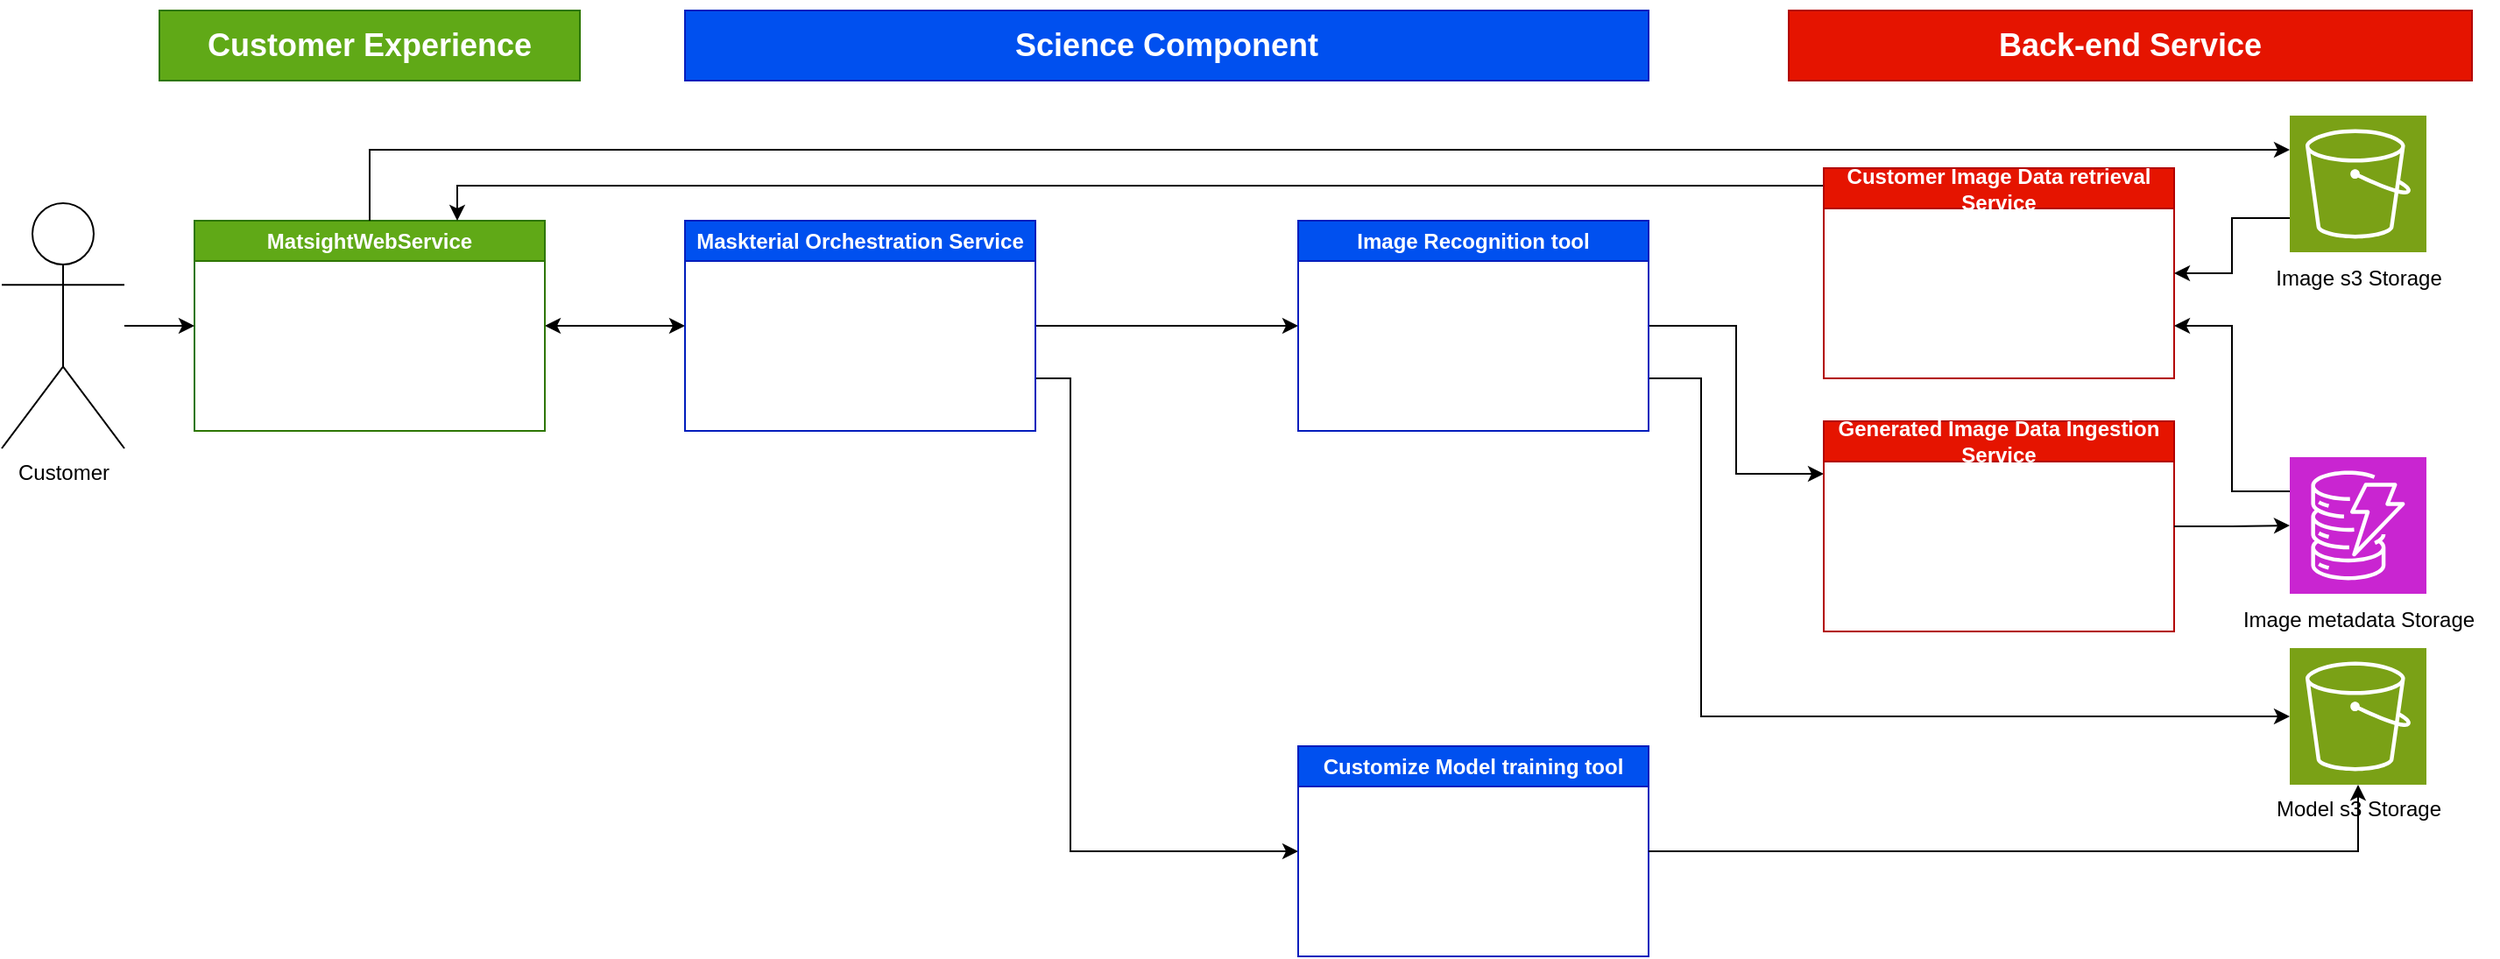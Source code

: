 <mxfile version="28.2.5">
  <diagram name="Page-1" id="Vcua6Rc5J-iPZv14STVX">
    <mxGraphModel dx="1489" dy="890" grid="1" gridSize="10" guides="1" tooltips="1" connect="1" arrows="1" fold="1" page="1" pageScale="1" pageWidth="850" pageHeight="1100" math="0" shadow="0">
      <root>
        <mxCell id="0" />
        <mxCell id="1" parent="0" />
        <mxCell id="3seYOCBi4NxFj6OGOT-N-1" value="&lt;h2&gt;Customer Experience&lt;/h2&gt;" style="rounded=0;whiteSpace=wrap;html=1;fillColor=#60a917;fontColor=#ffffff;strokeColor=#2D7600;" parent="1" vertex="1">
          <mxGeometry x="120" y="40" width="240" height="40" as="geometry" />
        </mxCell>
        <mxCell id="3seYOCBi4NxFj6OGOT-N-2" value="&lt;h2&gt;Science Component&lt;/h2&gt;" style="rounded=0;whiteSpace=wrap;html=1;fillColor=#0050ef;fontColor=#ffffff;strokeColor=#001DBC;" parent="1" vertex="1">
          <mxGeometry x="420" y="40" width="550" height="40" as="geometry" />
        </mxCell>
        <mxCell id="3seYOCBi4NxFj6OGOT-N-3" value="&lt;h2&gt;Back-end Service&lt;/h2&gt;" style="rounded=0;whiteSpace=wrap;html=1;fillColor=#e51400;fontColor=#ffffff;strokeColor=#B20000;" parent="1" vertex="1">
          <mxGeometry x="1050" y="40" width="390" height="40" as="geometry" />
        </mxCell>
        <mxCell id="3seYOCBi4NxFj6OGOT-N-13" style="edgeStyle=orthogonalEdgeStyle;rounded=0;orthogonalLoop=1;jettySize=auto;html=1;exitX=1;exitY=0.5;exitDx=0;exitDy=0;entryX=0;entryY=0.5;entryDx=0;entryDy=0;startArrow=classic;startFill=1;" parent="1" source="3seYOCBi4NxFj6OGOT-N-4" target="3seYOCBi4NxFj6OGOT-N-8" edge="1">
          <mxGeometry relative="1" as="geometry" />
        </mxCell>
        <mxCell id="3seYOCBi4NxFj6OGOT-N-4" value="MatsightWebService" style="swimlane;whiteSpace=wrap;html=1;fillColor=#60a917;fontColor=#ffffff;strokeColor=#2D7600;" parent="1" vertex="1">
          <mxGeometry x="140" y="160" width="200" height="120" as="geometry" />
        </mxCell>
        <mxCell id="3seYOCBi4NxFj6OGOT-N-5" value="Customer" style="shape=umlActor;verticalLabelPosition=bottom;verticalAlign=top;html=1;outlineConnect=0;" parent="1" vertex="1">
          <mxGeometry x="30" y="150" width="70" height="140" as="geometry" />
        </mxCell>
        <mxCell id="3seYOCBi4NxFj6OGOT-N-7" value="" style="endArrow=classic;html=1;rounded=0;" parent="1" source="3seYOCBi4NxFj6OGOT-N-5" edge="1">
          <mxGeometry width="50" height="50" relative="1" as="geometry">
            <mxPoint x="190" y="270" as="sourcePoint" />
            <mxPoint x="140" y="220" as="targetPoint" />
          </mxGeometry>
        </mxCell>
        <mxCell id="0o8cdqgY5YgpRhQncyFw-10" style="edgeStyle=orthogonalEdgeStyle;rounded=0;orthogonalLoop=1;jettySize=auto;html=1;exitX=1;exitY=0.5;exitDx=0;exitDy=0;entryX=0;entryY=0.5;entryDx=0;entryDy=0;" parent="1" source="3seYOCBi4NxFj6OGOT-N-8" target="0o8cdqgY5YgpRhQncyFw-9" edge="1">
          <mxGeometry relative="1" as="geometry" />
        </mxCell>
        <mxCell id="0o8cdqgY5YgpRhQncyFw-11" style="edgeStyle=orthogonalEdgeStyle;rounded=0;orthogonalLoop=1;jettySize=auto;html=1;exitX=1;exitY=0.75;exitDx=0;exitDy=0;entryX=0;entryY=0.5;entryDx=0;entryDy=0;" parent="1" source="3seYOCBi4NxFj6OGOT-N-8" target="0o8cdqgY5YgpRhQncyFw-3" edge="1">
          <mxGeometry relative="1" as="geometry">
            <Array as="points">
              <mxPoint x="640" y="250" />
              <mxPoint x="640" y="520" />
            </Array>
          </mxGeometry>
        </mxCell>
        <mxCell id="3seYOCBi4NxFj6OGOT-N-8" value="Maskterial Orchestration Service" style="swimlane;whiteSpace=wrap;html=1;fillColor=#0050ef;fontColor=#ffffff;strokeColor=#001DBC;startSize=23;" parent="1" vertex="1">
          <mxGeometry x="420" y="160" width="200" height="120" as="geometry" />
        </mxCell>
        <mxCell id="0o8cdqgY5YgpRhQncyFw-3" value="Customize Model training tool" style="swimlane;whiteSpace=wrap;html=1;fillColor=#0050ef;fontColor=#ffffff;strokeColor=#001DBC;startSize=23;" parent="1" vertex="1">
          <mxGeometry x="770" y="460" width="200" height="120" as="geometry" />
        </mxCell>
        <mxCell id="0o8cdqgY5YgpRhQncyFw-35" style="edgeStyle=orthogonalEdgeStyle;rounded=0;orthogonalLoop=1;jettySize=auto;html=1;exitX=1;exitY=0.5;exitDx=0;exitDy=0;entryX=0;entryY=0.25;entryDx=0;entryDy=0;" parent="1" source="0o8cdqgY5YgpRhQncyFw-9" target="0o8cdqgY5YgpRhQncyFw-32" edge="1">
          <mxGeometry relative="1" as="geometry" />
        </mxCell>
        <mxCell id="ZzSyuoub1zW0t6XIwoS4-8" style="edgeStyle=orthogonalEdgeStyle;rounded=0;orthogonalLoop=1;jettySize=auto;html=1;exitX=1;exitY=0.75;exitDx=0;exitDy=0;entryX=0;entryY=0.5;entryDx=0;entryDy=0;entryPerimeter=0;" edge="1" parent="1" source="0o8cdqgY5YgpRhQncyFw-9" target="0o8cdqgY5YgpRhQncyFw-16">
          <mxGeometry relative="1" as="geometry">
            <mxPoint x="1070" y="480" as="targetPoint" />
            <Array as="points">
              <mxPoint x="1000" y="250" />
              <mxPoint x="1000" y="443" />
            </Array>
          </mxGeometry>
        </mxCell>
        <mxCell id="0o8cdqgY5YgpRhQncyFw-9" value="Image Recognition tool" style="swimlane;whiteSpace=wrap;html=1;fillColor=#0050ef;fontColor=#ffffff;strokeColor=#001DBC;startSize=23;" parent="1" vertex="1">
          <mxGeometry x="770" y="160" width="200" height="120" as="geometry" />
        </mxCell>
        <mxCell id="0o8cdqgY5YgpRhQncyFw-18" value="" style="group" parent="1" vertex="1" connectable="0">
          <mxGeometry x="1325" y="404.0" width="110" height="107" as="geometry" />
        </mxCell>
        <mxCell id="0o8cdqgY5YgpRhQncyFw-16" value="" style="sketch=0;points=[[0,0,0],[0.25,0,0],[0.5,0,0],[0.75,0,0],[1,0,0],[0,1,0],[0.25,1,0],[0.5,1,0],[0.75,1,0],[1,1,0],[0,0.25,0],[0,0.5,0],[0,0.75,0],[1,0.25,0],[1,0.5,0],[1,0.75,0]];outlineConnect=0;fontColor=#232F3E;fillColor=#7AA116;strokeColor=#ffffff;dashed=0;verticalLabelPosition=bottom;verticalAlign=top;align=center;html=1;fontSize=12;fontStyle=0;aspect=fixed;shape=mxgraph.aws4.resourceIcon;resIcon=mxgraph.aws4.s3;" parent="0o8cdqgY5YgpRhQncyFw-18" vertex="1">
          <mxGeometry x="11" width="78" height="78" as="geometry" />
        </mxCell>
        <mxCell id="0o8cdqgY5YgpRhQncyFw-17" value="Model s3 Storage" style="text;html=1;align=center;verticalAlign=middle;resizable=0;points=[];autosize=1;strokeColor=none;fillColor=none;" parent="0o8cdqgY5YgpRhQncyFw-18" vertex="1">
          <mxGeometry x="-10" y="77" width="120" height="30" as="geometry" />
        </mxCell>
        <mxCell id="0o8cdqgY5YgpRhQncyFw-21" value="" style="group" parent="1" vertex="1" connectable="0">
          <mxGeometry x="1325" y="100" width="110" height="108.0" as="geometry" />
        </mxCell>
        <mxCell id="0o8cdqgY5YgpRhQncyFw-22" value="" style="sketch=0;points=[[0,0,0],[0.25,0,0],[0.5,0,0],[0.75,0,0],[1,0,0],[0,1,0],[0.25,1,0],[0.5,1,0],[0.75,1,0],[1,1,0],[0,0.25,0],[0,0.5,0],[0,0.75,0],[1,0.25,0],[1,0.5,0],[1,0.75,0]];outlineConnect=0;fontColor=#232F3E;fillColor=#7AA116;strokeColor=#ffffff;dashed=0;verticalLabelPosition=bottom;verticalAlign=top;align=center;html=1;fontSize=12;fontStyle=0;aspect=fixed;shape=mxgraph.aws4.resourceIcon;resIcon=mxgraph.aws4.s3;" parent="0o8cdqgY5YgpRhQncyFw-21" vertex="1">
          <mxGeometry x="11" width="78" height="78" as="geometry" />
        </mxCell>
        <mxCell id="0o8cdqgY5YgpRhQncyFw-23" value="Image s3 Storage" style="text;html=1;align=center;verticalAlign=middle;resizable=0;points=[];autosize=1;strokeColor=none;fillColor=none;" parent="0o8cdqgY5YgpRhQncyFw-21" vertex="1">
          <mxGeometry x="-10" y="78.0" width="120" height="30" as="geometry" />
        </mxCell>
        <mxCell id="0o8cdqgY5YgpRhQncyFw-30" value="" style="group" parent="1" vertex="1" connectable="0">
          <mxGeometry x="1325" y="295" width="130" height="108" as="geometry" />
        </mxCell>
        <mxCell id="0o8cdqgY5YgpRhQncyFw-28" value="" style="sketch=0;points=[[0,0,0],[0.25,0,0],[0.5,0,0],[0.75,0,0],[1,0,0],[0,1,0],[0.25,1,0],[0.5,1,0],[0.75,1,0],[1,1,0],[0,0.25,0],[0,0.5,0],[0,0.75,0],[1,0.25,0],[1,0.5,0],[1,0.75,0]];outlineConnect=0;fontColor=#232F3E;fillColor=#C925D1;strokeColor=#ffffff;dashed=0;verticalLabelPosition=bottom;verticalAlign=top;align=center;html=1;fontSize=12;fontStyle=0;aspect=fixed;shape=mxgraph.aws4.resourceIcon;resIcon=mxgraph.aws4.dynamodb;" parent="0o8cdqgY5YgpRhQncyFw-30" vertex="1">
          <mxGeometry x="11" width="78" height="78" as="geometry" />
        </mxCell>
        <mxCell id="0o8cdqgY5YgpRhQncyFw-29" value="Image metadata Storage" style="text;html=1;align=center;verticalAlign=middle;resizable=0;points=[];autosize=1;strokeColor=none;fillColor=none;" parent="0o8cdqgY5YgpRhQncyFw-30" vertex="1">
          <mxGeometry x="-30" y="78" width="160" height="30" as="geometry" />
        </mxCell>
        <mxCell id="0o8cdqgY5YgpRhQncyFw-32" value="Generated Image Data Ingestion Service" style="swimlane;whiteSpace=wrap;html=1;fillColor=#e51400;fontColor=#ffffff;strokeColor=#B20000;" parent="1" vertex="1">
          <mxGeometry x="1070" y="274.5" width="200" height="120" as="geometry" />
        </mxCell>
        <mxCell id="0o8cdqgY5YgpRhQncyFw-37" style="edgeStyle=orthogonalEdgeStyle;rounded=0;orthogonalLoop=1;jettySize=auto;html=1;exitX=1;exitY=0.5;exitDx=0;exitDy=0;entryX=0;entryY=0.5;entryDx=0;entryDy=0;entryPerimeter=0;" parent="1" source="0o8cdqgY5YgpRhQncyFw-32" target="0o8cdqgY5YgpRhQncyFw-28" edge="1">
          <mxGeometry relative="1" as="geometry" />
        </mxCell>
        <mxCell id="ZzSyuoub1zW0t6XIwoS4-11" style="edgeStyle=orthogonalEdgeStyle;rounded=0;orthogonalLoop=1;jettySize=auto;html=1;exitX=0.011;exitY=0.096;exitDx=0;exitDy=0;entryX=0.75;entryY=0;entryDx=0;entryDy=0;exitPerimeter=0;" edge="1" parent="1" source="ZzSyuoub1zW0t6XIwoS4-7" target="3seYOCBi4NxFj6OGOT-N-4">
          <mxGeometry relative="1" as="geometry">
            <Array as="points">
              <mxPoint x="1072" y="140" />
              <mxPoint x="290" y="140" />
            </Array>
          </mxGeometry>
        </mxCell>
        <mxCell id="ZzSyuoub1zW0t6XIwoS4-7" value="Customer Image Data retrieval Service" style="swimlane;whiteSpace=wrap;html=1;fillColor=#e51400;fontColor=#ffffff;strokeColor=#B20000;" vertex="1" parent="1">
          <mxGeometry x="1070" y="130" width="200" height="120" as="geometry" />
        </mxCell>
        <mxCell id="ZzSyuoub1zW0t6XIwoS4-9" style="edgeStyle=orthogonalEdgeStyle;rounded=0;orthogonalLoop=1;jettySize=auto;html=1;exitX=0;exitY=0.75;exitDx=0;exitDy=0;exitPerimeter=0;entryX=1;entryY=0.5;entryDx=0;entryDy=0;" edge="1" parent="1" source="0o8cdqgY5YgpRhQncyFw-22" target="ZzSyuoub1zW0t6XIwoS4-7">
          <mxGeometry relative="1" as="geometry" />
        </mxCell>
        <mxCell id="ZzSyuoub1zW0t6XIwoS4-10" style="edgeStyle=orthogonalEdgeStyle;rounded=0;orthogonalLoop=1;jettySize=auto;html=1;exitX=0;exitY=0.25;exitDx=0;exitDy=0;exitPerimeter=0;entryX=1;entryY=0.75;entryDx=0;entryDy=0;" edge="1" parent="1" source="0o8cdqgY5YgpRhQncyFw-28" target="ZzSyuoub1zW0t6XIwoS4-7">
          <mxGeometry relative="1" as="geometry" />
        </mxCell>
        <mxCell id="ZzSyuoub1zW0t6XIwoS4-15" style="edgeStyle=orthogonalEdgeStyle;rounded=0;orthogonalLoop=1;jettySize=auto;html=1;exitX=1;exitY=0.5;exitDx=0;exitDy=0;entryX=0.5;entryY=1;entryDx=0;entryDy=0;entryPerimeter=0;" edge="1" parent="1" source="0o8cdqgY5YgpRhQncyFw-3" target="0o8cdqgY5YgpRhQncyFw-16">
          <mxGeometry relative="1" as="geometry" />
        </mxCell>
        <mxCell id="ZzSyuoub1zW0t6XIwoS4-16" style="edgeStyle=orthogonalEdgeStyle;rounded=0;orthogonalLoop=1;jettySize=auto;html=1;exitX=0.5;exitY=0;exitDx=0;exitDy=0;entryX=0;entryY=0.25;entryDx=0;entryDy=0;entryPerimeter=0;" edge="1" parent="1" source="3seYOCBi4NxFj6OGOT-N-4" target="0o8cdqgY5YgpRhQncyFw-22">
          <mxGeometry relative="1" as="geometry" />
        </mxCell>
      </root>
    </mxGraphModel>
  </diagram>
</mxfile>
